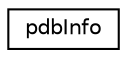 digraph "Graphical Class Hierarchy"
{
  edge [fontname="Helvetica",fontsize="10",labelfontname="Helvetica",labelfontsize="10"];
  node [fontname="Helvetica",fontsize="10",shape=record];
  rankdir="LR";
  Node0 [label="pdbInfo",height=0.2,width=0.4,color="black", fillcolor="white", style="filled",URL="$structpdbInfo.html"];
}
